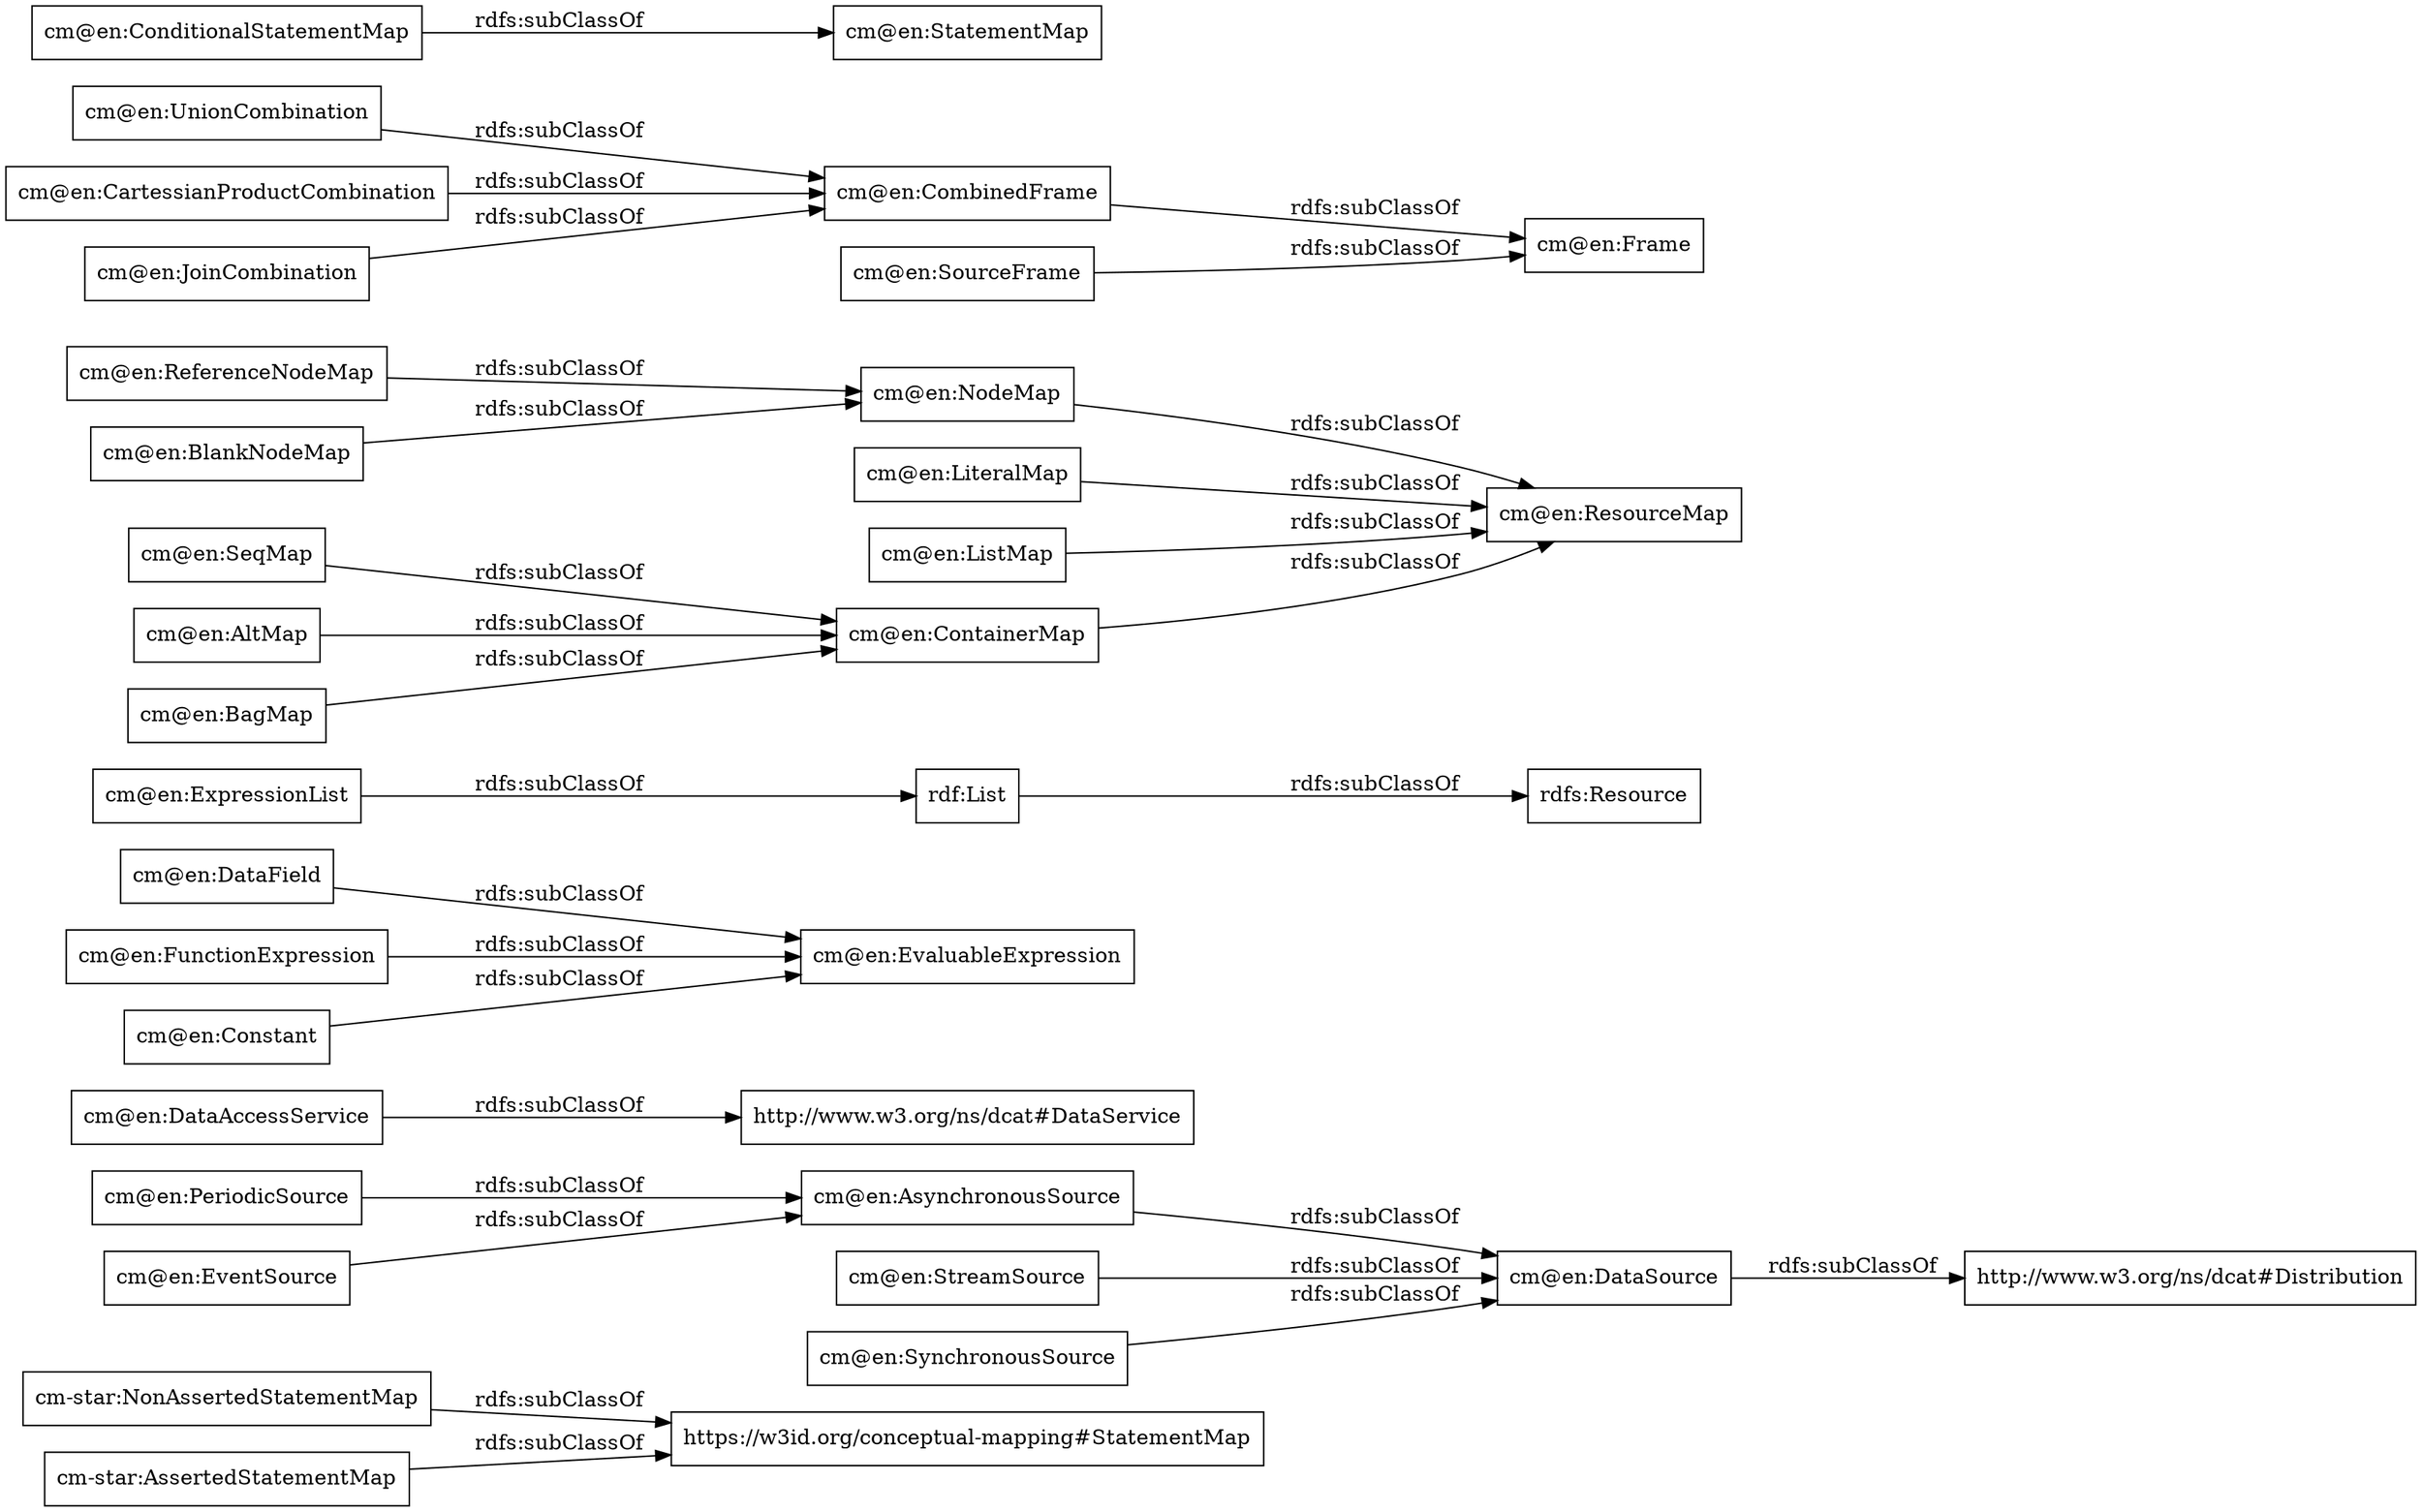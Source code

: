 digraph ar2dtool_diagram { 
rankdir=LR;
size="1000"
node [shape = rectangle, color="black"]; "cm-star:NonAssertedStatementMap" "cm-star:AssertedStatementMap" "https://w3id.org/conceptual-mapping#StatementMap" "cm@en:PeriodicSource" "cm@en:DataAccessService" "cm@en:DataField" "rdf:List" "cm@en:BlankNodeMap" "http://www.w3.org/ns/dcat#Distribution" "cm@en:AltMap" "http://www.w3.org/ns/dcat#DataService" "cm@en:FunctionExpression" "cm@en:UnionCombination" "cm@en:BagMap" "cm@en:SourceFrame" "cm@en:ExpressionList" "cm@en:StreamSource" "cm@en:EventSource" "cm@en:ResourceMap" "cm@en:EvaluableExpression" "cm@en:ConditionalStatementMap" "rdfs:Resource" "cm@en:DataSource" "cm@en:Frame" "cm@en:LiteralMap" "cm@en:NodeMap" "cm@en:SeqMap" "cm@en:Constant" "cm@en:CombinedFrame" "cm@en:ReferenceNodeMap" "cm@en:CartessianProductCombination" "cm@en:ListMap" "cm@en:JoinCombination" "cm@en:AsynchronousSource" "cm@en:SynchronousSource" "cm@en:StatementMap" "cm@en:ContainerMap" ; /*classes style*/
	"cm@en:ExpressionList" -> "rdf:List" [ label = "rdfs:subClassOf" ];
	"cm@en:StreamSource" -> "cm@en:DataSource" [ label = "rdfs:subClassOf" ];
	"cm@en:UnionCombination" -> "cm@en:CombinedFrame" [ label = "rdfs:subClassOf" ];
	"rdf:List" -> "rdfs:Resource" [ label = "rdfs:subClassOf" ];
	"cm@en:CartessianProductCombination" -> "cm@en:CombinedFrame" [ label = "rdfs:subClassOf" ];
	"cm@en:SourceFrame" -> "cm@en:Frame" [ label = "rdfs:subClassOf" ];
	"cm@en:AsynchronousSource" -> "cm@en:DataSource" [ label = "rdfs:subClassOf" ];
	"cm-star:NonAssertedStatementMap" -> "https://w3id.org/conceptual-mapping#StatementMap" [ label = "rdfs:subClassOf" ];
	"cm@en:EventSource" -> "cm@en:AsynchronousSource" [ label = "rdfs:subClassOf" ];
	"cm@en:LiteralMap" -> "cm@en:ResourceMap" [ label = "rdfs:subClassOf" ];
	"cm@en:BlankNodeMap" -> "cm@en:NodeMap" [ label = "rdfs:subClassOf" ];
	"cm@en:BagMap" -> "cm@en:ContainerMap" [ label = "rdfs:subClassOf" ];
	"cm@en:NodeMap" -> "cm@en:ResourceMap" [ label = "rdfs:subClassOf" ];
	"cm@en:SynchronousSource" -> "cm@en:DataSource" [ label = "rdfs:subClassOf" ];
	"cm@en:DataField" -> "cm@en:EvaluableExpression" [ label = "rdfs:subClassOf" ];
	"cm@en:ListMap" -> "cm@en:ResourceMap" [ label = "rdfs:subClassOf" ];
	"cm@en:ConditionalStatementMap" -> "cm@en:StatementMap" [ label = "rdfs:subClassOf" ];
	"cm@en:SeqMap" -> "cm@en:ContainerMap" [ label = "rdfs:subClassOf" ];
	"cm@en:DataSource" -> "http://www.w3.org/ns/dcat#Distribution" [ label = "rdfs:subClassOf" ];
	"cm@en:ContainerMap" -> "cm@en:ResourceMap" [ label = "rdfs:subClassOf" ];
	"cm@en:FunctionExpression" -> "cm@en:EvaluableExpression" [ label = "rdfs:subClassOf" ];
	"cm@en:CombinedFrame" -> "cm@en:Frame" [ label = "rdfs:subClassOf" ];
	"cm@en:DataAccessService" -> "http://www.w3.org/ns/dcat#DataService" [ label = "rdfs:subClassOf" ];
	"cm@en:PeriodicSource" -> "cm@en:AsynchronousSource" [ label = "rdfs:subClassOf" ];
	"cm@en:ReferenceNodeMap" -> "cm@en:NodeMap" [ label = "rdfs:subClassOf" ];
	"cm-star:AssertedStatementMap" -> "https://w3id.org/conceptual-mapping#StatementMap" [ label = "rdfs:subClassOf" ];
	"cm@en:AltMap" -> "cm@en:ContainerMap" [ label = "rdfs:subClassOf" ];
	"cm@en:JoinCombination" -> "cm@en:CombinedFrame" [ label = "rdfs:subClassOf" ];
	"cm@en:Constant" -> "cm@en:EvaluableExpression" [ label = "rdfs:subClassOf" ];

}
